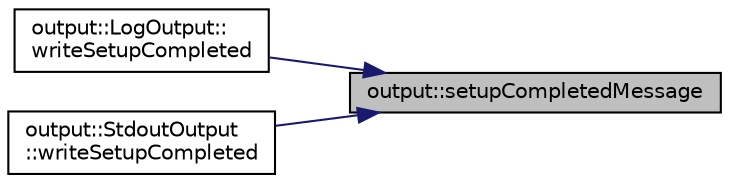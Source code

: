 digraph "output::setupCompletedMessage"
{
 // LATEX_PDF_SIZE
  edge [fontname="Helvetica",fontsize="10",labelfontname="Helvetica",labelfontsize="10"];
  node [fontname="Helvetica",fontsize="10",shape=record];
  rankdir="RL";
  Node1 [label="output::setupCompletedMessage",height=0.2,width=0.4,color="black", fillcolor="grey75", style="filled", fontcolor="black",tooltip="Message to inform about completed setup."];
  Node1 -> Node2 [dir="back",color="midnightblue",fontsize="10",style="solid",fontname="Helvetica"];
  Node2 [label="output::LogOutput::\lwriteSetupCompleted",height=0.2,width=0.4,color="black", fillcolor="white", style="filled",URL="$classoutput_1_1LogOutput.html#a5025135819fca8519a5cbaf974707cfd",tooltip="write a message to the stdout to inform that the setup is completed"];
  Node1 -> Node3 [dir="back",color="midnightblue",fontsize="10",style="solid",fontname="Helvetica"];
  Node3 [label="output::StdoutOutput\l::writeSetupCompleted",height=0.2,width=0.4,color="black", fillcolor="white", style="filled",URL="$classoutput_1_1StdoutOutput.html#a38e2358085a8a85c4444f398eb42244d",tooltip="write a message to the stdout to inform that the setup is completed"];
}
